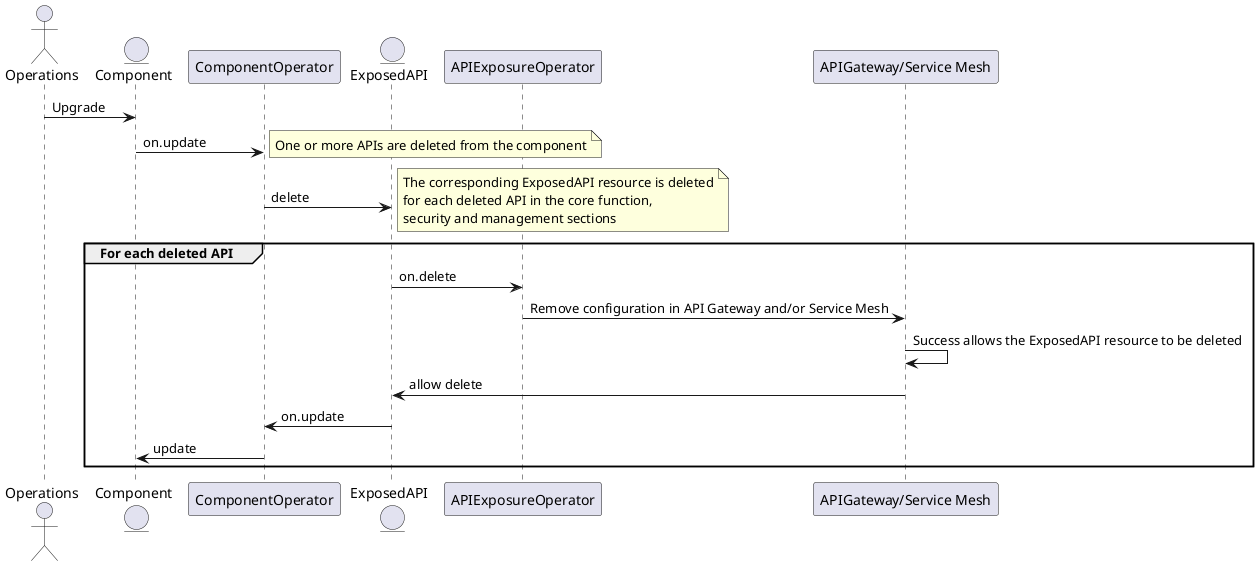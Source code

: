 @startuml

actor Operations
entity Component
participant ComponentOperator
entity ExposedAPI
participant APIExposureOperator
participant "APIGateway/Service Mesh"

Component <- Operations : Upgrade
Component -> ComponentOperator: on.update 
note right
    One or more APIs are deleted from the component
end note
ComponentOperator -> ExposedAPI: delete
note right
    The corresponding ExposedAPI resource is deleted
    for each deleted API in the core function,
    security and management sections
end note
group For each deleted API
    ExposedAPI -> APIExposureOperator: on.delete 
    APIExposureOperator -> "APIGateway/Service Mesh" : Remove configuration in API Gateway and/or Service Mesh
    "APIGateway/Service Mesh" -> "APIGateway/Service Mesh": Success allows the ExposedAPI resource to be deleted
    ExposedAPI <- "APIGateway/Service Mesh" : allow delete
    ComponentOperator <- ExposedAPI: on.update
    Component <- ComponentOperator: update 
end

@enduml